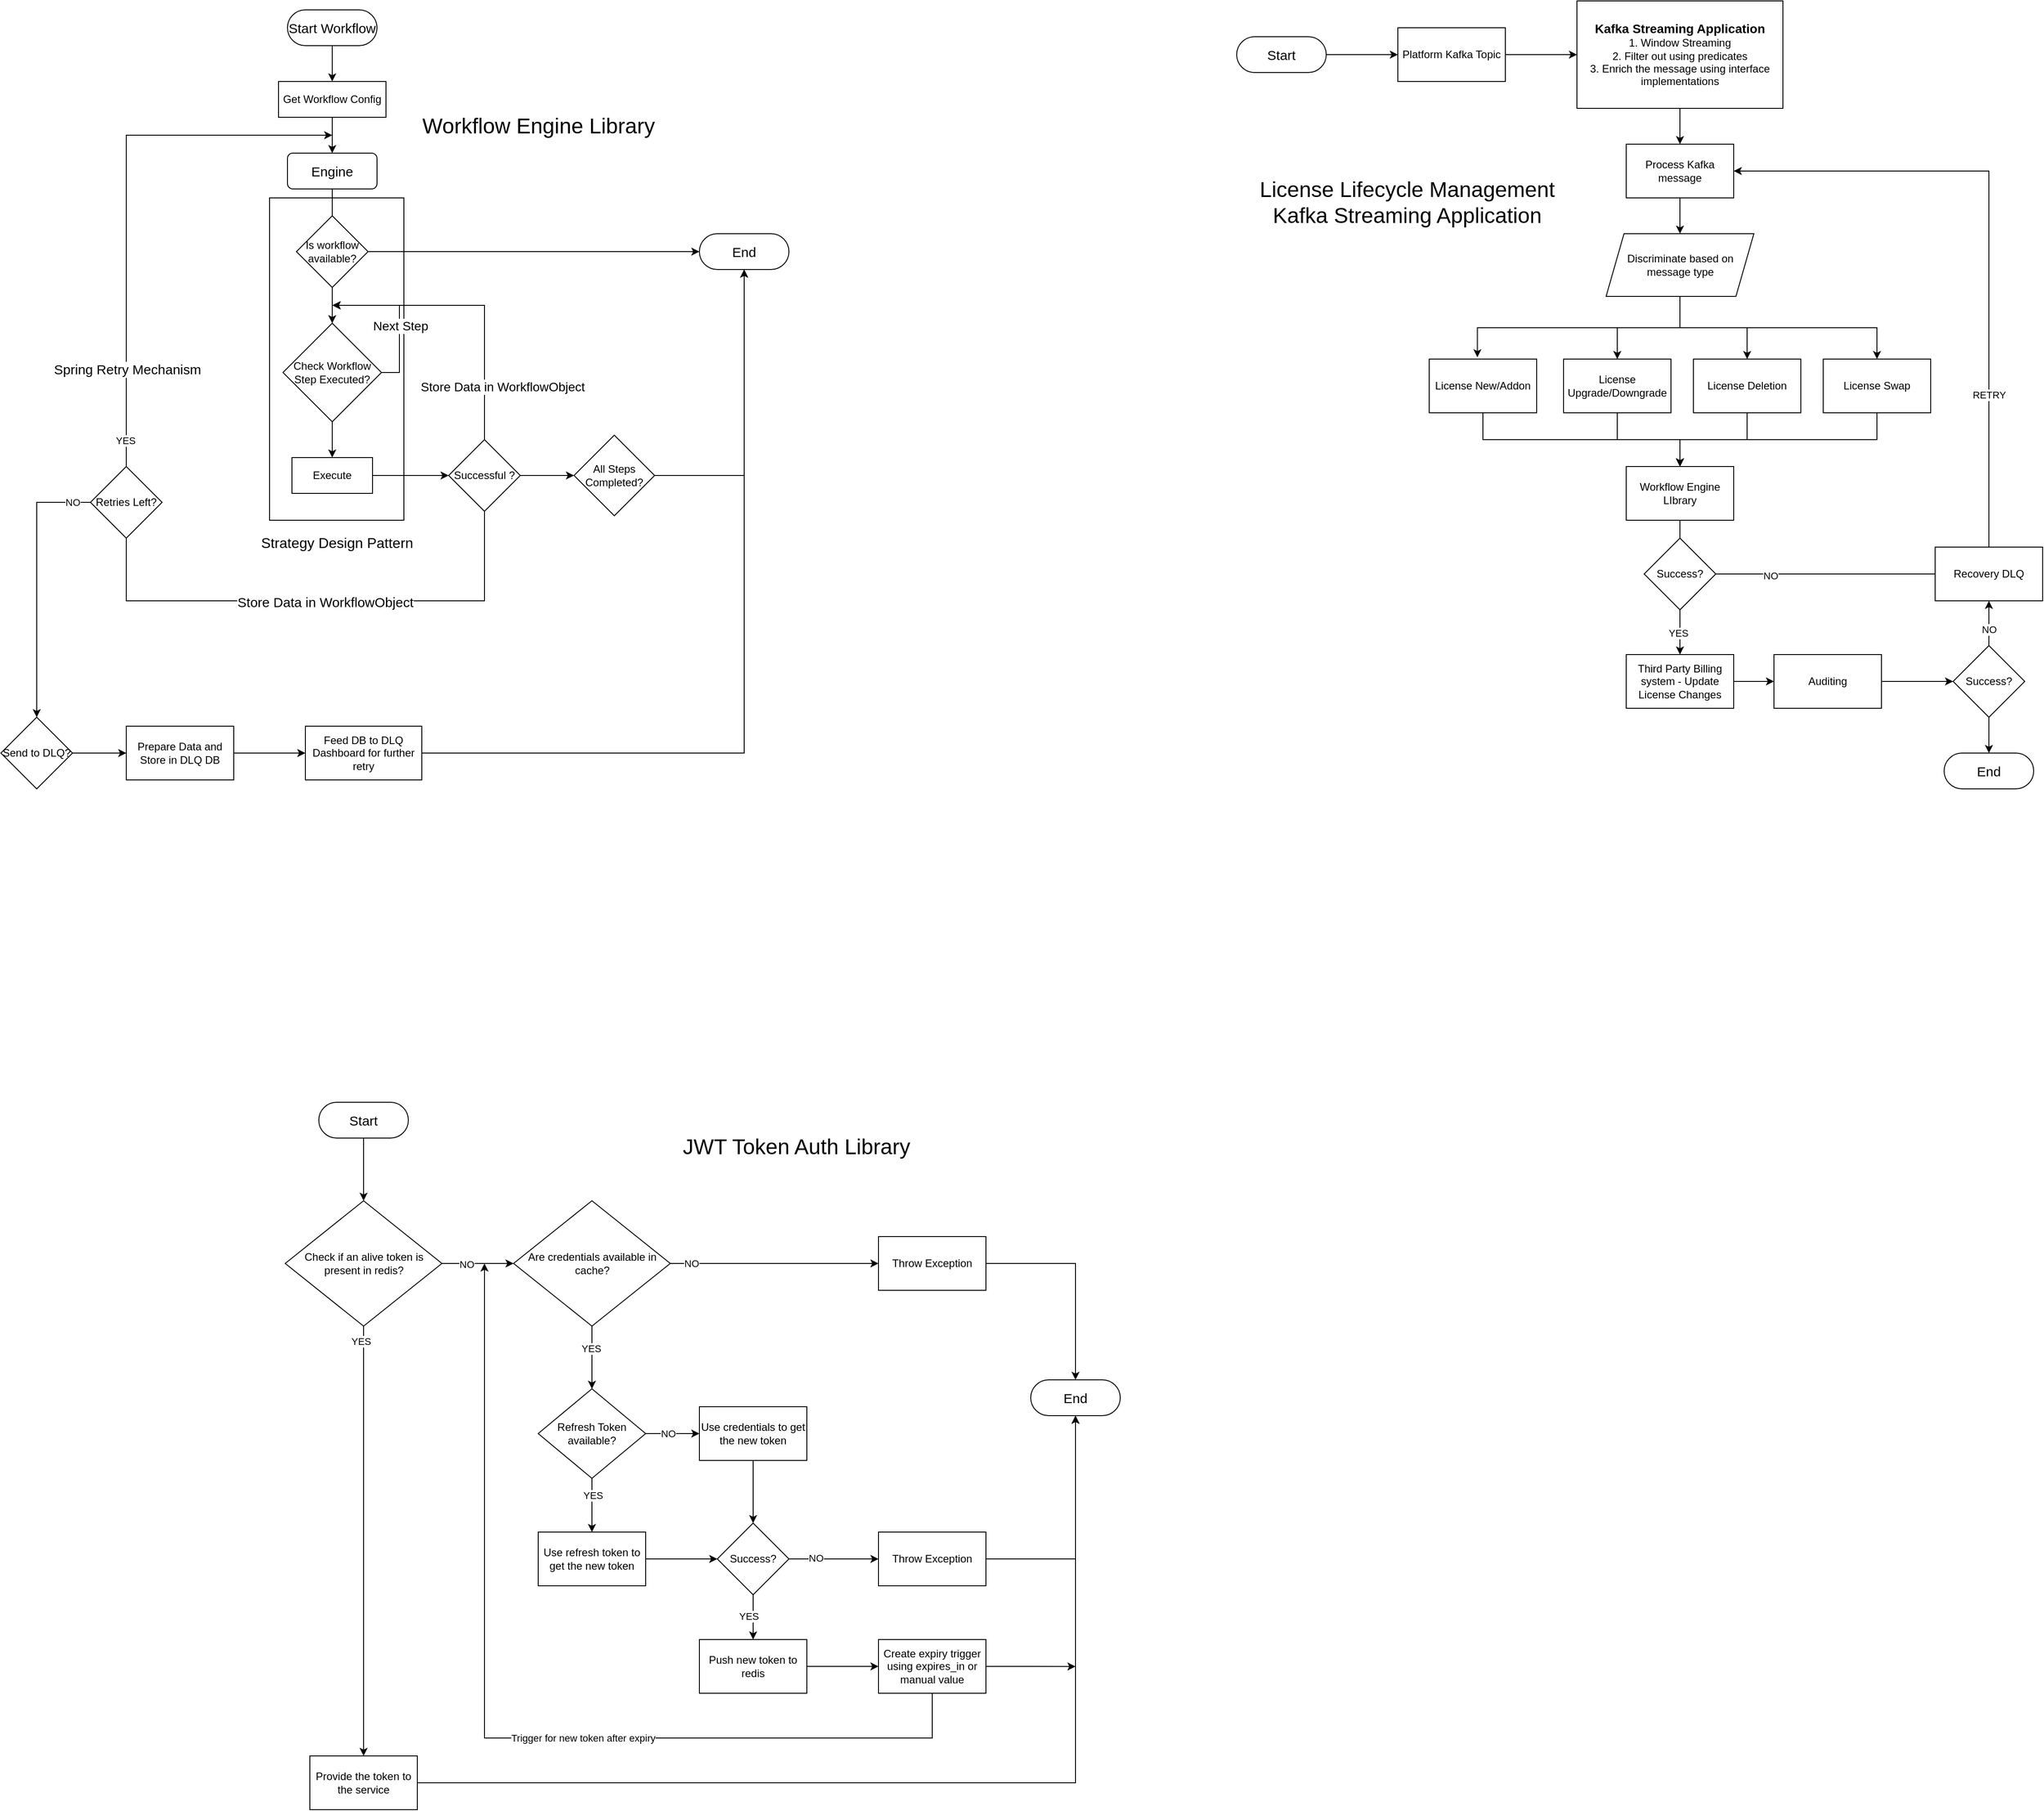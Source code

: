 <mxfile version="24.4.0" type="github">
  <diagram name="Page-1" id="J73xEGvbeloBa2jMlH-o">
    <mxGraphModel dx="2667" dy="1390" grid="1" gridSize="10" guides="1" tooltips="1" connect="1" arrows="1" fold="1" page="1" pageScale="1" pageWidth="850" pageHeight="1100" math="0" shadow="0">
      <root>
        <mxCell id="0" />
        <mxCell id="1" parent="0" />
        <mxCell id="0GhkC7T9ID0tLAnY2a1P-24" value="" style="rounded=0;whiteSpace=wrap;html=1;fillColor=#FFFFFF;" parent="1" vertex="1">
          <mxGeometry x="300" y="300" width="150" height="360" as="geometry" />
        </mxCell>
        <mxCell id="qgxbI171Fb-kcJdR1tKk-2" style="edgeStyle=orthogonalEdgeStyle;rounded=0;orthogonalLoop=1;jettySize=auto;html=1;fillColor=#FFFFFF;" parent="1" source="qgxbI171Fb-kcJdR1tKk-1" edge="1">
          <mxGeometry relative="1" as="geometry">
            <mxPoint x="370" y="350" as="targetPoint" />
          </mxGeometry>
        </mxCell>
        <mxCell id="qgxbI171Fb-kcJdR1tKk-1" value="Engine" style="rounded=1;whiteSpace=wrap;html=1;fillColor=#FFFFFF;fontSize=15;" parent="1" vertex="1">
          <mxGeometry x="320" y="250" width="100" height="40" as="geometry" />
        </mxCell>
        <mxCell id="0GhkC7T9ID0tLAnY2a1P-1" style="edgeStyle=orthogonalEdgeStyle;rounded=0;orthogonalLoop=1;jettySize=auto;html=1;exitX=0.5;exitY=1;exitDx=0;exitDy=0;fillColor=#FFFFFF;" parent="1" source="qgxbI171Fb-kcJdR1tKk-3" edge="1">
          <mxGeometry relative="1" as="geometry">
            <mxPoint x="370" y="440" as="targetPoint" />
          </mxGeometry>
        </mxCell>
        <mxCell id="0GhkC7T9ID0tLAnY2a1P-16" style="edgeStyle=orthogonalEdgeStyle;rounded=0;orthogonalLoop=1;jettySize=auto;html=1;exitX=1;exitY=0.5;exitDx=0;exitDy=0;entryX=0;entryY=0.5;entryDx=0;entryDy=0;fillColor=#FFFFFF;" parent="1" source="qgxbI171Fb-kcJdR1tKk-3" target="qgxbI171Fb-kcJdR1tKk-9" edge="1">
          <mxGeometry relative="1" as="geometry" />
        </mxCell>
        <mxCell id="qgxbI171Fb-kcJdR1tKk-3" value="Is workflow available?" style="rhombus;whiteSpace=wrap;html=1;fillColor=#FFFFFF;" parent="1" vertex="1">
          <mxGeometry x="330" y="320" width="80" height="80" as="geometry" />
        </mxCell>
        <mxCell id="qgxbI171Fb-kcJdR1tKk-5" style="edgeStyle=orthogonalEdgeStyle;rounded=0;orthogonalLoop=1;jettySize=auto;html=1;exitX=0.5;exitY=1;exitDx=0;exitDy=0;entryX=0.5;entryY=0;entryDx=0;entryDy=0;fillColor=#FFFFFF;" parent="1" source="qgxbI171Fb-kcJdR1tKk-6" target="qgxbI171Fb-kcJdR1tKk-1" edge="1">
          <mxGeometry relative="1" as="geometry" />
        </mxCell>
        <mxCell id="qgxbI171Fb-kcJdR1tKk-4" value="Start Workflow" style="rounded=1;whiteSpace=wrap;html=1;arcSize=50;fillColor=#FFFFFF;fontSize=15;" parent="1" vertex="1">
          <mxGeometry x="320" y="90" width="100" height="40" as="geometry" />
        </mxCell>
        <mxCell id="qgxbI171Fb-kcJdR1tKk-7" value="" style="edgeStyle=orthogonalEdgeStyle;rounded=0;orthogonalLoop=1;jettySize=auto;html=1;exitX=0.5;exitY=1;exitDx=0;exitDy=0;entryX=0.5;entryY=0;entryDx=0;entryDy=0;fillColor=#FFFFFF;" parent="1" source="qgxbI171Fb-kcJdR1tKk-4" target="qgxbI171Fb-kcJdR1tKk-6" edge="1">
          <mxGeometry relative="1" as="geometry">
            <mxPoint x="370" y="130" as="sourcePoint" />
            <mxPoint x="370" y="270" as="targetPoint" />
          </mxGeometry>
        </mxCell>
        <mxCell id="qgxbI171Fb-kcJdR1tKk-6" value="Get Workflow Config" style="rounded=0;whiteSpace=wrap;html=1;fillColor=#FFFFFF;" parent="1" vertex="1">
          <mxGeometry x="310" y="170" width="120" height="40" as="geometry" />
        </mxCell>
        <mxCell id="qgxbI171Fb-kcJdR1tKk-9" value="&lt;span style=&quot;color: rgb(0, 0, 0); font-size: 15px;&quot;&gt;End&lt;/span&gt;" style="rounded=1;whiteSpace=wrap;html=1;arcSize=50;fillColor=#FFFFFF;fontColor=#f3f1f1;strokeColor=#000000;" parent="1" vertex="1">
          <mxGeometry x="780" y="340" width="100" height="40" as="geometry" />
        </mxCell>
        <mxCell id="0GhkC7T9ID0tLAnY2a1P-7" value="" style="edgeStyle=orthogonalEdgeStyle;rounded=0;orthogonalLoop=1;jettySize=auto;html=1;fillColor=#FFFFFF;" parent="1" source="0GhkC7T9ID0tLAnY2a1P-3" target="0GhkC7T9ID0tLAnY2a1P-6" edge="1">
          <mxGeometry relative="1" as="geometry" />
        </mxCell>
        <mxCell id="0GhkC7T9ID0tLAnY2a1P-8" style="edgeStyle=orthogonalEdgeStyle;rounded=0;orthogonalLoop=1;jettySize=auto;html=1;exitX=1;exitY=0.5;exitDx=0;exitDy=0;fillColor=#FFFFFF;" parent="1" source="0GhkC7T9ID0tLAnY2a1P-3" edge="1">
          <mxGeometry relative="1" as="geometry">
            <mxPoint x="370" y="420" as="targetPoint" />
          </mxGeometry>
        </mxCell>
        <mxCell id="0GhkC7T9ID0tLAnY2a1P-9" value="Next Step" style="edgeLabel;html=1;align=center;verticalAlign=middle;resizable=0;points=[];fontSize=14;fillColor=#FFFFFF;" parent="0GhkC7T9ID0tLAnY2a1P-8" vertex="1" connectable="0">
          <mxGeometry x="-0.148" y="-1" relative="1" as="geometry">
            <mxPoint as="offset" />
          </mxGeometry>
        </mxCell>
        <mxCell id="0GhkC7T9ID0tLAnY2a1P-3" value="Check Workflow Step Executed?" style="rhombus;whiteSpace=wrap;html=1;fillColor=#FFFFFF;" parent="1" vertex="1">
          <mxGeometry x="315" y="440" width="110" height="110" as="geometry" />
        </mxCell>
        <mxCell id="0GhkC7T9ID0tLAnY2a1P-12" value="" style="edgeStyle=orthogonalEdgeStyle;rounded=0;orthogonalLoop=1;jettySize=auto;html=1;fillColor=#FFFFFF;" parent="1" source="0GhkC7T9ID0tLAnY2a1P-6" target="0GhkC7T9ID0tLAnY2a1P-11" edge="1">
          <mxGeometry relative="1" as="geometry" />
        </mxCell>
        <mxCell id="0GhkC7T9ID0tLAnY2a1P-6" value="Execute" style="whiteSpace=wrap;html=1;fillColor=#FFFFFF;" parent="1" vertex="1">
          <mxGeometry x="325" y="590" width="90" height="40" as="geometry" />
        </mxCell>
        <mxCell id="0GhkC7T9ID0tLAnY2a1P-13" style="edgeStyle=orthogonalEdgeStyle;rounded=0;orthogonalLoop=1;jettySize=auto;html=1;exitX=0.5;exitY=0;exitDx=0;exitDy=0;fillColor=#FFFFFF;" parent="1" source="0GhkC7T9ID0tLAnY2a1P-11" edge="1">
          <mxGeometry relative="1" as="geometry">
            <mxPoint x="370" y="420" as="targetPoint" />
            <Array as="points">
              <mxPoint x="540" y="420" />
              <mxPoint x="501" y="420" />
            </Array>
          </mxGeometry>
        </mxCell>
        <mxCell id="0GhkC7T9ID0tLAnY2a1P-20" value="Store Data in WorkflowObject" style="edgeLabel;html=1;align=center;verticalAlign=middle;resizable=0;points=[];fontSize=14;fillColor=#FFFFFF;" parent="0GhkC7T9ID0tLAnY2a1P-13" vertex="1" connectable="0">
          <mxGeometry x="-0.466" y="-2" relative="1" as="geometry">
            <mxPoint x="18" y="26" as="offset" />
          </mxGeometry>
        </mxCell>
        <mxCell id="0GhkC7T9ID0tLAnY2a1P-15" value="" style="edgeStyle=orthogonalEdgeStyle;rounded=0;orthogonalLoop=1;jettySize=auto;html=1;fillColor=#FFFFFF;" parent="1" source="0GhkC7T9ID0tLAnY2a1P-11" target="0GhkC7T9ID0tLAnY2a1P-14" edge="1">
          <mxGeometry relative="1" as="geometry" />
        </mxCell>
        <mxCell id="0GhkC7T9ID0tLAnY2a1P-18" style="edgeStyle=orthogonalEdgeStyle;rounded=0;orthogonalLoop=1;jettySize=auto;html=1;exitX=0.5;exitY=1;exitDx=0;exitDy=0;fillColor=#FFFFFF;" parent="1" source="0GhkC7T9ID0tLAnY2a1P-11" edge="1">
          <mxGeometry relative="1" as="geometry">
            <mxPoint x="370" y="230" as="targetPoint" />
            <Array as="points">
              <mxPoint x="540" y="750" />
              <mxPoint x="140" y="750" />
              <mxPoint x="140" y="230" />
            </Array>
          </mxGeometry>
        </mxCell>
        <mxCell id="0GhkC7T9ID0tLAnY2a1P-19" value="Spring Retry Mechanism" style="edgeLabel;html=1;align=center;verticalAlign=middle;resizable=0;points=[];fontSize=15;fillColor=#FFFFFF;" parent="0GhkC7T9ID0tLAnY2a1P-18" vertex="1" connectable="0">
          <mxGeometry x="0.215" y="-1" relative="1" as="geometry">
            <mxPoint as="offset" />
          </mxGeometry>
        </mxCell>
        <mxCell id="0GhkC7T9ID0tLAnY2a1P-31" value="YES" style="edgeLabel;html=1;align=center;verticalAlign=middle;resizable=0;points=[];fillColor=#FFFFFF;" parent="0GhkC7T9ID0tLAnY2a1P-18" vertex="1" connectable="0">
          <mxGeometry x="0.086" y="1" relative="1" as="geometry">
            <mxPoint as="offset" />
          </mxGeometry>
        </mxCell>
        <mxCell id="0GhkC7T9ID0tLAnY2a1P-11" value="Successful ?" style="rhombus;whiteSpace=wrap;html=1;fillColor=#FFFFFF;" parent="1" vertex="1">
          <mxGeometry x="500" y="570" width="80" height="80" as="geometry" />
        </mxCell>
        <mxCell id="0GhkC7T9ID0tLAnY2a1P-22" style="edgeStyle=orthogonalEdgeStyle;rounded=0;orthogonalLoop=1;jettySize=auto;html=1;exitX=1;exitY=0.5;exitDx=0;exitDy=0;entryX=0.5;entryY=1;entryDx=0;entryDy=0;fillColor=#FFFFFF;" parent="1" source="0GhkC7T9ID0tLAnY2a1P-14" target="qgxbI171Fb-kcJdR1tKk-9" edge="1">
          <mxGeometry relative="1" as="geometry" />
        </mxCell>
        <mxCell id="0GhkC7T9ID0tLAnY2a1P-14" value="All Steps Completed?" style="rhombus;whiteSpace=wrap;html=1;fillColor=#FFFFFF;" parent="1" vertex="1">
          <mxGeometry x="640" y="565" width="90" height="90" as="geometry" />
        </mxCell>
        <mxCell id="0GhkC7T9ID0tLAnY2a1P-21" value="Store Data in WorkflowObject" style="edgeLabel;html=1;align=center;verticalAlign=middle;resizable=0;points=[];fontSize=15;fillColor=#FFFFFF;" parent="1" vertex="1" connectable="0">
          <mxGeometry x="350.004" y="749.998" as="geometry">
            <mxPoint x="12" y="1" as="offset" />
          </mxGeometry>
        </mxCell>
        <mxCell id="0GhkC7T9ID0tLAnY2a1P-26" value="Strategy Design Pattern" style="text;html=1;align=center;verticalAlign=middle;resizable=0;points=[];autosize=1;strokeColor=none;fillColor=#FFFFFF;fontSize=16;" parent="1" vertex="1">
          <mxGeometry x="280" y="670" width="190" height="30" as="geometry" />
        </mxCell>
        <mxCell id="0GhkC7T9ID0tLAnY2a1P-34" value="" style="edgeStyle=orthogonalEdgeStyle;rounded=0;orthogonalLoop=1;jettySize=auto;html=1;fillColor=#FFFFFF;" parent="1" source="0GhkC7T9ID0tLAnY2a1P-30" target="0GhkC7T9ID0tLAnY2a1P-33" edge="1">
          <mxGeometry relative="1" as="geometry" />
        </mxCell>
        <mxCell id="0GhkC7T9ID0tLAnY2a1P-36" value="NO" style="edgeLabel;html=1;align=center;verticalAlign=middle;resizable=0;points=[];fillColor=#FFFFFF;" parent="0GhkC7T9ID0tLAnY2a1P-34" vertex="1" connectable="0">
          <mxGeometry x="-0.685" y="3" relative="1" as="geometry">
            <mxPoint x="27" y="-3" as="offset" />
          </mxGeometry>
        </mxCell>
        <mxCell id="0GhkC7T9ID0tLAnY2a1P-30" value="Retries Left?" style="rhombus;whiteSpace=wrap;html=1;fillColor=#FFFFFF;" parent="1" vertex="1">
          <mxGeometry x="100" y="600" width="80" height="80" as="geometry" />
        </mxCell>
        <mxCell id="0GhkC7T9ID0tLAnY2a1P-38" value="" style="edgeStyle=orthogonalEdgeStyle;rounded=0;orthogonalLoop=1;jettySize=auto;html=1;fillColor=#FFFFFF;" parent="1" source="0GhkC7T9ID0tLAnY2a1P-33" target="0GhkC7T9ID0tLAnY2a1P-37" edge="1">
          <mxGeometry relative="1" as="geometry" />
        </mxCell>
        <mxCell id="0GhkC7T9ID0tLAnY2a1P-33" value="Send to DLQ?" style="rhombus;whiteSpace=wrap;html=1;fillColor=#FFFFFF;" parent="1" vertex="1">
          <mxGeometry y="880" width="80" height="80" as="geometry" />
        </mxCell>
        <mxCell id="0GhkC7T9ID0tLAnY2a1P-40" value="" style="edgeStyle=orthogonalEdgeStyle;rounded=0;orthogonalLoop=1;jettySize=auto;html=1;fillColor=#FFFFFF;" parent="1" source="0GhkC7T9ID0tLAnY2a1P-37" target="0GhkC7T9ID0tLAnY2a1P-39" edge="1">
          <mxGeometry relative="1" as="geometry" />
        </mxCell>
        <mxCell id="0GhkC7T9ID0tLAnY2a1P-37" value="Prepare Data and Store in DLQ DB" style="whiteSpace=wrap;html=1;fillColor=#FFFFFF;" parent="1" vertex="1">
          <mxGeometry x="140" y="890" width="120" height="60" as="geometry" />
        </mxCell>
        <mxCell id="0GhkC7T9ID0tLAnY2a1P-41" style="edgeStyle=orthogonalEdgeStyle;rounded=0;orthogonalLoop=1;jettySize=auto;html=1;exitX=1;exitY=0.5;exitDx=0;exitDy=0;entryX=0.5;entryY=1;entryDx=0;entryDy=0;fillColor=#FFFFFF;" parent="1" source="0GhkC7T9ID0tLAnY2a1P-39" target="qgxbI171Fb-kcJdR1tKk-9" edge="1">
          <mxGeometry relative="1" as="geometry" />
        </mxCell>
        <mxCell id="0GhkC7T9ID0tLAnY2a1P-39" value="Feed DB to DLQ Dashboard for further retry" style="whiteSpace=wrap;html=1;fillColor=#FFFFFF;" parent="1" vertex="1">
          <mxGeometry x="340" y="890" width="130" height="60" as="geometry" />
        </mxCell>
        <mxCell id="SzXvujYz9sRse_-V-6nx-1" value="&lt;font style=&quot;font-size: 24px;&quot;&gt;Workflow Engine Library&lt;/font&gt;" style="text;html=1;align=center;verticalAlign=middle;resizable=0;points=[];autosize=1;strokeColor=none;fillColor=#FFFFFF;" vertex="1" parent="1">
          <mxGeometry x="460" y="200" width="280" height="40" as="geometry" />
        </mxCell>
        <mxCell id="SzXvujYz9sRse_-V-6nx-6" style="edgeStyle=orthogonalEdgeStyle;rounded=0;orthogonalLoop=1;jettySize=auto;html=1;exitX=1;exitY=0.5;exitDx=0;exitDy=0;fillColor=#FFFFFF;" edge="1" parent="1" source="SzXvujYz9sRse_-V-6nx-2" target="SzXvujYz9sRse_-V-6nx-5">
          <mxGeometry relative="1" as="geometry" />
        </mxCell>
        <mxCell id="SzXvujYz9sRse_-V-6nx-2" value="Start" style="rounded=1;whiteSpace=wrap;html=1;arcSize=50;fillColor=#FFFFFF;fontSize=15;" vertex="1" parent="1">
          <mxGeometry x="1380" y="120" width="100" height="40" as="geometry" />
        </mxCell>
        <mxCell id="SzXvujYz9sRse_-V-6nx-8" value="" style="edgeStyle=orthogonalEdgeStyle;rounded=0;orthogonalLoop=1;jettySize=auto;html=1;fillColor=#FFFFFF;" edge="1" parent="1" source="SzXvujYz9sRse_-V-6nx-5" target="SzXvujYz9sRse_-V-6nx-7">
          <mxGeometry relative="1" as="geometry" />
        </mxCell>
        <mxCell id="SzXvujYz9sRse_-V-6nx-5" value="Platform Kafka Topic" style="rounded=0;whiteSpace=wrap;html=1;fillColor=#FFFFFF;" vertex="1" parent="1">
          <mxGeometry x="1560" y="110" width="120" height="60" as="geometry" />
        </mxCell>
        <mxCell id="SzXvujYz9sRse_-V-6nx-10" value="" style="edgeStyle=orthogonalEdgeStyle;rounded=0;orthogonalLoop=1;jettySize=auto;html=1;fillColor=#FFFFFF;" edge="1" parent="1" source="SzXvujYz9sRse_-V-6nx-7" target="SzXvujYz9sRse_-V-6nx-9">
          <mxGeometry relative="1" as="geometry" />
        </mxCell>
        <mxCell id="SzXvujYz9sRse_-V-6nx-7" value="&lt;b&gt;&lt;font style=&quot;font-size: 14px;&quot;&gt;Kafka Streaming Application&lt;/font&gt;&lt;/b&gt;&lt;div&gt;1. Window Streaming&lt;/div&gt;&lt;div&gt;2. Filter out using predicates&lt;/div&gt;&lt;div&gt;3. Enrich the message using interface implementations&lt;/div&gt;" style="whiteSpace=wrap;html=1;rounded=0;fillColor=#FFFFFF;" vertex="1" parent="1">
          <mxGeometry x="1760" y="80" width="230" height="120" as="geometry" />
        </mxCell>
        <mxCell id="SzXvujYz9sRse_-V-6nx-12" value="" style="edgeStyle=orthogonalEdgeStyle;rounded=0;orthogonalLoop=1;jettySize=auto;html=1;fillColor=#FFFFFF;" edge="1" parent="1" source="SzXvujYz9sRse_-V-6nx-9" target="SzXvujYz9sRse_-V-6nx-11">
          <mxGeometry relative="1" as="geometry" />
        </mxCell>
        <mxCell id="SzXvujYz9sRse_-V-6nx-9" value="Process Kafka message" style="whiteSpace=wrap;html=1;rounded=0;fillColor=#FFFFFF;" vertex="1" parent="1">
          <mxGeometry x="1815" y="240" width="120" height="60" as="geometry" />
        </mxCell>
        <mxCell id="SzXvujYz9sRse_-V-6nx-13" style="edgeStyle=orthogonalEdgeStyle;rounded=0;orthogonalLoop=1;jettySize=auto;html=1;exitX=0.5;exitY=1;exitDx=0;exitDy=0;entryX=0.448;entryY=-0.033;entryDx=0;entryDy=0;entryPerimeter=0;fillColor=#FFFFFF;" edge="1" parent="1" source="SzXvujYz9sRse_-V-6nx-11" target="SzXvujYz9sRse_-V-6nx-14">
          <mxGeometry relative="1" as="geometry">
            <mxPoint x="1580" y="480" as="targetPoint" />
          </mxGeometry>
        </mxCell>
        <mxCell id="SzXvujYz9sRse_-V-6nx-18" style="edgeStyle=orthogonalEdgeStyle;rounded=0;orthogonalLoop=1;jettySize=auto;html=1;exitX=0.5;exitY=1;exitDx=0;exitDy=0;entryX=0.5;entryY=0;entryDx=0;entryDy=0;fillColor=#FFFFFF;" edge="1" parent="1" source="SzXvujYz9sRse_-V-6nx-11" target="SzXvujYz9sRse_-V-6nx-15">
          <mxGeometry relative="1" as="geometry" />
        </mxCell>
        <mxCell id="SzXvujYz9sRse_-V-6nx-19" style="edgeStyle=orthogonalEdgeStyle;rounded=0;orthogonalLoop=1;jettySize=auto;html=1;exitX=0.5;exitY=1;exitDx=0;exitDy=0;entryX=0.5;entryY=0;entryDx=0;entryDy=0;fillColor=#FFFFFF;" edge="1" parent="1" source="SzXvujYz9sRse_-V-6nx-11" target="SzXvujYz9sRse_-V-6nx-16">
          <mxGeometry relative="1" as="geometry" />
        </mxCell>
        <mxCell id="SzXvujYz9sRse_-V-6nx-20" style="edgeStyle=orthogonalEdgeStyle;rounded=0;orthogonalLoop=1;jettySize=auto;html=1;exitX=0.5;exitY=1;exitDx=0;exitDy=0;entryX=0.5;entryY=0;entryDx=0;entryDy=0;fillColor=#FFFFFF;" edge="1" parent="1" source="SzXvujYz9sRse_-V-6nx-11" target="SzXvujYz9sRse_-V-6nx-17">
          <mxGeometry relative="1" as="geometry" />
        </mxCell>
        <mxCell id="SzXvujYz9sRse_-V-6nx-11" value="Discriminate based on message type" style="shape=parallelogram;perimeter=parallelogramPerimeter;whiteSpace=wrap;html=1;fixedSize=1;rounded=0;fillColor=#FFFFFF;" vertex="1" parent="1">
          <mxGeometry x="1792.5" y="340" width="165" height="70" as="geometry" />
        </mxCell>
        <mxCell id="SzXvujYz9sRse_-V-6nx-22" style="edgeStyle=orthogonalEdgeStyle;rounded=0;orthogonalLoop=1;jettySize=auto;html=1;exitX=0.5;exitY=1;exitDx=0;exitDy=0;fillColor=#FFFFFF;" edge="1" parent="1" source="SzXvujYz9sRse_-V-6nx-14" target="SzXvujYz9sRse_-V-6nx-21">
          <mxGeometry relative="1" as="geometry" />
        </mxCell>
        <mxCell id="SzXvujYz9sRse_-V-6nx-14" value="License New/Addon" style="whiteSpace=wrap;html=1;rounded=0;fillColor=#FFFFFF;" vertex="1" parent="1">
          <mxGeometry x="1595" y="480" width="120" height="60" as="geometry" />
        </mxCell>
        <mxCell id="SzXvujYz9sRse_-V-6nx-23" style="edgeStyle=orthogonalEdgeStyle;rounded=0;orthogonalLoop=1;jettySize=auto;html=1;exitX=0.5;exitY=1;exitDx=0;exitDy=0;entryX=0.5;entryY=0;entryDx=0;entryDy=0;fillColor=#FFFFFF;" edge="1" parent="1" source="SzXvujYz9sRse_-V-6nx-15" target="SzXvujYz9sRse_-V-6nx-21">
          <mxGeometry relative="1" as="geometry" />
        </mxCell>
        <mxCell id="SzXvujYz9sRse_-V-6nx-15" value="License Upgrade/Downgrade" style="whiteSpace=wrap;html=1;rounded=0;fillColor=#FFFFFF;" vertex="1" parent="1">
          <mxGeometry x="1745" y="480" width="120" height="60" as="geometry" />
        </mxCell>
        <mxCell id="SzXvujYz9sRse_-V-6nx-24" style="edgeStyle=orthogonalEdgeStyle;rounded=0;orthogonalLoop=1;jettySize=auto;html=1;exitX=0.5;exitY=1;exitDx=0;exitDy=0;entryX=0.5;entryY=0;entryDx=0;entryDy=0;fillColor=#FFFFFF;" edge="1" parent="1" source="SzXvujYz9sRse_-V-6nx-16" target="SzXvujYz9sRse_-V-6nx-21">
          <mxGeometry relative="1" as="geometry" />
        </mxCell>
        <mxCell id="SzXvujYz9sRse_-V-6nx-16" value="License Deletion" style="whiteSpace=wrap;html=1;rounded=0;fillColor=#FFFFFF;" vertex="1" parent="1">
          <mxGeometry x="1890" y="480" width="120" height="60" as="geometry" />
        </mxCell>
        <mxCell id="SzXvujYz9sRse_-V-6nx-25" style="edgeStyle=orthogonalEdgeStyle;rounded=0;orthogonalLoop=1;jettySize=auto;html=1;exitX=0.5;exitY=1;exitDx=0;exitDy=0;entryX=0.5;entryY=0;entryDx=0;entryDy=0;fillColor=#FFFFFF;" edge="1" parent="1" source="SzXvujYz9sRse_-V-6nx-17" target="SzXvujYz9sRse_-V-6nx-21">
          <mxGeometry relative="1" as="geometry" />
        </mxCell>
        <mxCell id="SzXvujYz9sRse_-V-6nx-17" value="License Swap" style="whiteSpace=wrap;html=1;rounded=0;fillColor=#FFFFFF;" vertex="1" parent="1">
          <mxGeometry x="2035" y="480" width="120" height="60" as="geometry" />
        </mxCell>
        <mxCell id="SzXvujYz9sRse_-V-6nx-28" value="" style="edgeStyle=orthogonalEdgeStyle;rounded=0;orthogonalLoop=1;jettySize=auto;html=1;fillColor=#FFFFFF;" edge="1" parent="1" source="SzXvujYz9sRse_-V-6nx-21" target="SzXvujYz9sRse_-V-6nx-27">
          <mxGeometry relative="1" as="geometry" />
        </mxCell>
        <mxCell id="SzXvujYz9sRse_-V-6nx-30" value="YES" style="edgeLabel;html=1;align=center;verticalAlign=middle;resizable=0;points=[];fillColor=#FFFFFF;" vertex="1" connectable="0" parent="SzXvujYz9sRse_-V-6nx-28">
          <mxGeometry x="0.671" y="-2" relative="1" as="geometry">
            <mxPoint as="offset" />
          </mxGeometry>
        </mxCell>
        <mxCell id="SzXvujYz9sRse_-V-6nx-21" value="Workflow Engine LIbrary" style="whiteSpace=wrap;html=1;rounded=0;fillColor=#FFFFFF;" vertex="1" parent="1">
          <mxGeometry x="1815" y="600" width="120" height="60" as="geometry" />
        </mxCell>
        <mxCell id="SzXvujYz9sRse_-V-6nx-37" value="" style="edgeStyle=orthogonalEdgeStyle;rounded=0;orthogonalLoop=1;jettySize=auto;html=1;fillColor=#FFFFFF;" edge="1" parent="1" source="SzXvujYz9sRse_-V-6nx-27" target="SzXvujYz9sRse_-V-6nx-36">
          <mxGeometry relative="1" as="geometry" />
        </mxCell>
        <mxCell id="SzXvujYz9sRse_-V-6nx-27" value="Third Party Billing system - Update License Changes" style="whiteSpace=wrap;html=1;rounded=0;fillColor=#FFFFFF;" vertex="1" parent="1">
          <mxGeometry x="1815" y="810" width="120" height="60" as="geometry" />
        </mxCell>
        <mxCell id="SzXvujYz9sRse_-V-6nx-31" style="edgeStyle=orthogonalEdgeStyle;rounded=0;orthogonalLoop=1;jettySize=auto;html=1;exitX=1;exitY=0.5;exitDx=0;exitDy=0;entryX=1;entryY=0.5;entryDx=0;entryDy=0;fillColor=#FFFFFF;" edge="1" parent="1" source="SzXvujYz9sRse_-V-6nx-29" target="SzXvujYz9sRse_-V-6nx-9">
          <mxGeometry relative="1" as="geometry">
            <Array as="points">
              <mxPoint x="2220" y="720" />
              <mxPoint x="2220" y="270" />
            </Array>
          </mxGeometry>
        </mxCell>
        <mxCell id="SzXvujYz9sRse_-V-6nx-32" value="NO" style="edgeLabel;html=1;align=center;verticalAlign=middle;resizable=0;points=[];fillColor=#FFFFFF;" vertex="1" connectable="0" parent="SzXvujYz9sRse_-V-6nx-31">
          <mxGeometry x="-0.881" y="-2" relative="1" as="geometry">
            <mxPoint x="-1" as="offset" />
          </mxGeometry>
        </mxCell>
        <mxCell id="SzXvujYz9sRse_-V-6nx-33" value="RETRY" style="edgeLabel;html=1;align=center;verticalAlign=middle;resizable=0;points=[];fillColor=#FFFFFF;" vertex="1" connectable="0" parent="SzXvujYz9sRse_-V-6nx-31">
          <mxGeometry x="-0.691" y="1" relative="1" as="geometry">
            <mxPoint x="144" y="-199" as="offset" />
          </mxGeometry>
        </mxCell>
        <mxCell id="SzXvujYz9sRse_-V-6nx-29" value="Success?" style="rhombus;whiteSpace=wrap;html=1;fillColor=#FFFFFF;" vertex="1" parent="1">
          <mxGeometry x="1835" y="680" width="80" height="80" as="geometry" />
        </mxCell>
        <mxCell id="SzXvujYz9sRse_-V-6nx-34" value="Recovery DLQ" style="rounded=0;whiteSpace=wrap;html=1;fillColor=#FFFFFF;" vertex="1" parent="1">
          <mxGeometry x="2160" y="690" width="120" height="60" as="geometry" />
        </mxCell>
        <mxCell id="SzXvujYz9sRse_-V-6nx-39" style="edgeStyle=orthogonalEdgeStyle;rounded=0;orthogonalLoop=1;jettySize=auto;html=1;exitX=1;exitY=0.5;exitDx=0;exitDy=0;entryX=0;entryY=0.5;entryDx=0;entryDy=0;fillColor=#FFFFFF;" edge="1" parent="1" source="SzXvujYz9sRse_-V-6nx-36" target="SzXvujYz9sRse_-V-6nx-38">
          <mxGeometry relative="1" as="geometry" />
        </mxCell>
        <mxCell id="SzXvujYz9sRse_-V-6nx-36" value="Auditing" style="whiteSpace=wrap;html=1;rounded=0;fillColor=#FFFFFF;" vertex="1" parent="1">
          <mxGeometry x="1980" y="810" width="120" height="60" as="geometry" />
        </mxCell>
        <mxCell id="SzXvujYz9sRse_-V-6nx-40" style="edgeStyle=orthogonalEdgeStyle;rounded=0;orthogonalLoop=1;jettySize=auto;html=1;exitX=0.5;exitY=0;exitDx=0;exitDy=0;entryX=0.5;entryY=1;entryDx=0;entryDy=0;fillColor=#FFFFFF;" edge="1" parent="1" source="SzXvujYz9sRse_-V-6nx-38" target="SzXvujYz9sRse_-V-6nx-34">
          <mxGeometry relative="1" as="geometry" />
        </mxCell>
        <mxCell id="SzXvujYz9sRse_-V-6nx-41" value="NO" style="edgeLabel;html=1;align=center;verticalAlign=middle;resizable=0;points=[];fillColor=#FFFFFF;" vertex="1" connectable="0" parent="SzXvujYz9sRse_-V-6nx-40">
          <mxGeometry x="-0.282" y="5" relative="1" as="geometry">
            <mxPoint x="5" as="offset" />
          </mxGeometry>
        </mxCell>
        <mxCell id="SzXvujYz9sRse_-V-6nx-43" value="" style="edgeStyle=orthogonalEdgeStyle;rounded=0;orthogonalLoop=1;jettySize=auto;html=1;entryX=0.5;entryY=0;entryDx=0;entryDy=0;fillColor=#FFFFFF;" edge="1" parent="1" source="SzXvujYz9sRse_-V-6nx-38" target="SzXvujYz9sRse_-V-6nx-44">
          <mxGeometry relative="1" as="geometry">
            <mxPoint x="2220" y="910" as="targetPoint" />
          </mxGeometry>
        </mxCell>
        <mxCell id="SzXvujYz9sRse_-V-6nx-38" value="Success?" style="rhombus;whiteSpace=wrap;html=1;fillColor=#FFFFFF;" vertex="1" parent="1">
          <mxGeometry x="2180" y="800" width="80" height="80" as="geometry" />
        </mxCell>
        <mxCell id="SzXvujYz9sRse_-V-6nx-44" value="End" style="rounded=1;whiteSpace=wrap;html=1;arcSize=50;fillColor=#FFFFFF;fontSize=15;" vertex="1" parent="1">
          <mxGeometry x="2170" y="920" width="100" height="40" as="geometry" />
        </mxCell>
        <mxCell id="SzXvujYz9sRse_-V-6nx-45" value="&lt;font style=&quot;font-size: 24px;&quot;&gt;License Lifecycle Management&lt;/font&gt;&lt;div&gt;&lt;font style=&quot;font-size: 24px;&quot;&gt;Kafka Streaming Application&lt;/font&gt;&lt;/div&gt;" style="text;html=1;align=center;verticalAlign=middle;resizable=0;points=[];autosize=1;strokeColor=none;fillColor=#FFFFFF;" vertex="1" parent="1">
          <mxGeometry x="1395" y="270" width="350" height="70" as="geometry" />
        </mxCell>
        <mxCell id="SzXvujYz9sRse_-V-6nx-48" style="edgeStyle=orthogonalEdgeStyle;rounded=0;orthogonalLoop=1;jettySize=auto;html=1;exitX=0.5;exitY=1;exitDx=0;exitDy=0;entryX=0.5;entryY=0;entryDx=0;entryDy=0;fillColor=#FFFFFF;" edge="1" parent="1" source="SzXvujYz9sRse_-V-6nx-46" target="SzXvujYz9sRse_-V-6nx-47">
          <mxGeometry relative="1" as="geometry" />
        </mxCell>
        <mxCell id="SzXvujYz9sRse_-V-6nx-46" value="Start" style="rounded=1;whiteSpace=wrap;html=1;arcSize=50;fillColor=#FFFFFF;fontSize=15;" vertex="1" parent="1">
          <mxGeometry x="355" y="1310" width="100" height="40" as="geometry" />
        </mxCell>
        <mxCell id="SzXvujYz9sRse_-V-6nx-51" value="" style="edgeStyle=orthogonalEdgeStyle;rounded=0;orthogonalLoop=1;jettySize=auto;html=1;fillColor=#FFFFFF;" edge="1" parent="1" source="SzXvujYz9sRse_-V-6nx-47" target="SzXvujYz9sRse_-V-6nx-50">
          <mxGeometry relative="1" as="geometry" />
        </mxCell>
        <mxCell id="SzXvujYz9sRse_-V-6nx-52" value="NO" style="edgeLabel;html=1;align=center;verticalAlign=middle;resizable=0;points=[];fillColor=#FFFFFF;" vertex="1" connectable="0" parent="SzXvujYz9sRse_-V-6nx-51">
          <mxGeometry x="-0.327" y="-1" relative="1" as="geometry">
            <mxPoint as="offset" />
          </mxGeometry>
        </mxCell>
        <mxCell id="SzXvujYz9sRse_-V-6nx-58" value="" style="edgeStyle=orthogonalEdgeStyle;rounded=0;orthogonalLoop=1;jettySize=auto;html=1;fillColor=#FFFFFF;" edge="1" parent="1" source="SzXvujYz9sRse_-V-6nx-47" target="SzXvujYz9sRse_-V-6nx-57">
          <mxGeometry relative="1" as="geometry" />
        </mxCell>
        <mxCell id="SzXvujYz9sRse_-V-6nx-60" value="YES" style="edgeLabel;html=1;align=center;verticalAlign=middle;resizable=0;points=[];fillColor=#FFFFFF;" vertex="1" connectable="0" parent="SzXvujYz9sRse_-V-6nx-58">
          <mxGeometry x="-0.929" y="-3" relative="1" as="geometry">
            <mxPoint as="offset" />
          </mxGeometry>
        </mxCell>
        <mxCell id="SzXvujYz9sRse_-V-6nx-47" value="Check if an alive token is present in redis?" style="rhombus;whiteSpace=wrap;html=1;fillColor=#FFFFFF;" vertex="1" parent="1">
          <mxGeometry x="317.5" y="1420" width="175" height="140" as="geometry" />
        </mxCell>
        <mxCell id="SzXvujYz9sRse_-V-6nx-54" value="" style="edgeStyle=orthogonalEdgeStyle;rounded=0;orthogonalLoop=1;jettySize=auto;html=1;fillColor=#FFFFFF;" edge="1" parent="1" source="SzXvujYz9sRse_-V-6nx-50" target="SzXvujYz9sRse_-V-6nx-53">
          <mxGeometry relative="1" as="geometry">
            <Array as="points">
              <mxPoint x="790" y="1490" />
              <mxPoint x="790" y="1490" />
            </Array>
          </mxGeometry>
        </mxCell>
        <mxCell id="SzXvujYz9sRse_-V-6nx-61" value="NO" style="edgeLabel;html=1;align=center;verticalAlign=middle;resizable=0;points=[];fillColor=#FFFFFF;" vertex="1" connectable="0" parent="SzXvujYz9sRse_-V-6nx-54">
          <mxGeometry x="-0.222" y="-3" relative="1" as="geometry">
            <mxPoint x="-67" y="-3" as="offset" />
          </mxGeometry>
        </mxCell>
        <mxCell id="SzXvujYz9sRse_-V-6nx-64" value="" style="edgeStyle=orthogonalEdgeStyle;rounded=0;orthogonalLoop=1;jettySize=auto;html=1;fillColor=#FFFFFF;" edge="1" parent="1" source="SzXvujYz9sRse_-V-6nx-50" target="SzXvujYz9sRse_-V-6nx-63">
          <mxGeometry relative="1" as="geometry" />
        </mxCell>
        <mxCell id="SzXvujYz9sRse_-V-6nx-65" value="YES" style="edgeLabel;html=1;align=center;verticalAlign=middle;resizable=0;points=[];fillColor=#FFFFFF;" vertex="1" connectable="0" parent="SzXvujYz9sRse_-V-6nx-64">
          <mxGeometry x="-0.302" y="-1" relative="1" as="geometry">
            <mxPoint as="offset" />
          </mxGeometry>
        </mxCell>
        <mxCell id="SzXvujYz9sRse_-V-6nx-50" value="Are credentials available in cache?" style="rhombus;whiteSpace=wrap;html=1;fillColor=#FFFFFF;" vertex="1" parent="1">
          <mxGeometry x="572.5" y="1420" width="175" height="140" as="geometry" />
        </mxCell>
        <mxCell id="SzXvujYz9sRse_-V-6nx-56" style="edgeStyle=orthogonalEdgeStyle;rounded=0;orthogonalLoop=1;jettySize=auto;html=1;exitX=1;exitY=0.5;exitDx=0;exitDy=0;entryX=0.5;entryY=0;entryDx=0;entryDy=0;fillColor=#FFFFFF;" edge="1" parent="1" source="SzXvujYz9sRse_-V-6nx-53" target="SzXvujYz9sRse_-V-6nx-55">
          <mxGeometry relative="1" as="geometry" />
        </mxCell>
        <mxCell id="SzXvujYz9sRse_-V-6nx-53" value="Throw Exception" style="whiteSpace=wrap;html=1;fillColor=#FFFFFF;" vertex="1" parent="1">
          <mxGeometry x="980" y="1460" width="120" height="60" as="geometry" />
        </mxCell>
        <mxCell id="SzXvujYz9sRse_-V-6nx-55" value="&lt;span style=&quot;color: rgb(0, 0, 0); font-size: 15px;&quot;&gt;End&lt;/span&gt;" style="rounded=1;whiteSpace=wrap;html=1;arcSize=50;fillColor=#FFFFFF;fontColor=#f3f1f1;" vertex="1" parent="1">
          <mxGeometry x="1150" y="1620" width="100" height="40" as="geometry" />
        </mxCell>
        <mxCell id="SzXvujYz9sRse_-V-6nx-59" style="edgeStyle=orthogonalEdgeStyle;rounded=0;orthogonalLoop=1;jettySize=auto;html=1;exitX=1;exitY=0.5;exitDx=0;exitDy=0;entryX=0.5;entryY=1;entryDx=0;entryDy=0;fillColor=#FFFFFF;" edge="1" parent="1" source="SzXvujYz9sRse_-V-6nx-57" target="SzXvujYz9sRse_-V-6nx-55">
          <mxGeometry relative="1" as="geometry">
            <Array as="points">
              <mxPoint x="465" y="2070" />
              <mxPoint x="1200" y="2070" />
            </Array>
          </mxGeometry>
        </mxCell>
        <mxCell id="SzXvujYz9sRse_-V-6nx-57" value="Provide the token to the service" style="whiteSpace=wrap;html=1;fillColor=#FFFFFF;" vertex="1" parent="1">
          <mxGeometry x="345" y="2040" width="120" height="60" as="geometry" />
        </mxCell>
        <mxCell id="SzXvujYz9sRse_-V-6nx-67" value="" style="edgeStyle=orthogonalEdgeStyle;rounded=0;orthogonalLoop=1;jettySize=auto;html=1;fillColor=#FFFFFF;" edge="1" parent="1" source="SzXvujYz9sRse_-V-6nx-63" target="SzXvujYz9sRse_-V-6nx-66">
          <mxGeometry relative="1" as="geometry" />
        </mxCell>
        <mxCell id="SzXvujYz9sRse_-V-6nx-70" value="YES" style="edgeLabel;html=1;align=center;verticalAlign=middle;resizable=0;points=[];fillColor=#FFFFFF;" vertex="1" connectable="0" parent="SzXvujYz9sRse_-V-6nx-67">
          <mxGeometry x="-0.359" y="1" relative="1" as="geometry">
            <mxPoint as="offset" />
          </mxGeometry>
        </mxCell>
        <mxCell id="SzXvujYz9sRse_-V-6nx-69" value="" style="edgeStyle=orthogonalEdgeStyle;rounded=0;orthogonalLoop=1;jettySize=auto;html=1;fillColor=#FFFFFF;" edge="1" parent="1" source="SzXvujYz9sRse_-V-6nx-63" target="SzXvujYz9sRse_-V-6nx-68">
          <mxGeometry relative="1" as="geometry">
            <Array as="points">
              <mxPoint x="750" y="1680" />
              <mxPoint x="750" y="1680" />
            </Array>
          </mxGeometry>
        </mxCell>
        <mxCell id="SzXvujYz9sRse_-V-6nx-71" value="NO" style="edgeLabel;html=1;align=center;verticalAlign=middle;resizable=0;points=[];fillColor=#FFFFFF;" vertex="1" connectable="0" parent="SzXvujYz9sRse_-V-6nx-69">
          <mxGeometry x="-0.178" relative="1" as="geometry">
            <mxPoint as="offset" />
          </mxGeometry>
        </mxCell>
        <mxCell id="SzXvujYz9sRse_-V-6nx-63" value="Refresh Token available?" style="rhombus;whiteSpace=wrap;html=1;fillColor=#FFFFFF;" vertex="1" parent="1">
          <mxGeometry x="600" y="1630" width="120" height="100" as="geometry" />
        </mxCell>
        <mxCell id="SzXvujYz9sRse_-V-6nx-74" style="edgeStyle=orthogonalEdgeStyle;rounded=0;orthogonalLoop=1;jettySize=auto;html=1;exitX=1;exitY=0.5;exitDx=0;exitDy=0;entryX=0;entryY=0.5;entryDx=0;entryDy=0;fillColor=#FFFFFF;" edge="1" parent="1" source="SzXvujYz9sRse_-V-6nx-66" target="SzXvujYz9sRse_-V-6nx-72">
          <mxGeometry relative="1" as="geometry" />
        </mxCell>
        <mxCell id="SzXvujYz9sRse_-V-6nx-66" value="Use refresh token to get the new token" style="whiteSpace=wrap;html=1;fillColor=#FFFFFF;" vertex="1" parent="1">
          <mxGeometry x="600" y="1790" width="120" height="60" as="geometry" />
        </mxCell>
        <mxCell id="SzXvujYz9sRse_-V-6nx-73" value="" style="edgeStyle=orthogonalEdgeStyle;rounded=0;orthogonalLoop=1;jettySize=auto;html=1;fillColor=#FFFFFF;" edge="1" parent="1" source="SzXvujYz9sRse_-V-6nx-68" target="SzXvujYz9sRse_-V-6nx-72">
          <mxGeometry relative="1" as="geometry" />
        </mxCell>
        <mxCell id="SzXvujYz9sRse_-V-6nx-68" value="&lt;br&gt;&lt;span style=&quot;color: rgb(0, 0, 0); font-family: Helvetica; font-size: 12px; font-style: normal; font-variant-ligatures: normal; font-variant-caps: normal; font-weight: 400; letter-spacing: normal; orphans: 2; text-align: center; text-indent: 0px; text-transform: none; widows: 2; word-spacing: 0px; -webkit-text-stroke-width: 0px; white-space: normal; background-color: rgb(251, 251, 251); text-decoration-thickness: initial; text-decoration-style: initial; text-decoration-color: initial; display: inline !important; float: none;&quot;&gt;Use credentials to get the new token&lt;/span&gt;&lt;div&gt;&lt;br/&gt;&lt;/div&gt;" style="whiteSpace=wrap;html=1;fillColor=#FFFFFF;" vertex="1" parent="1">
          <mxGeometry x="780" y="1650" width="120" height="60" as="geometry" />
        </mxCell>
        <mxCell id="SzXvujYz9sRse_-V-6nx-76" value="" style="edgeStyle=orthogonalEdgeStyle;rounded=0;orthogonalLoop=1;jettySize=auto;html=1;fillColor=#FFFFFF;" edge="1" parent="1" source="SzXvujYz9sRse_-V-6nx-72" target="SzXvujYz9sRse_-V-6nx-75">
          <mxGeometry relative="1" as="geometry" />
        </mxCell>
        <mxCell id="SzXvujYz9sRse_-V-6nx-86" value="NO" style="edgeLabel;html=1;align=center;verticalAlign=middle;resizable=0;points=[];fillColor=#FFFFFF;" vertex="1" connectable="0" parent="SzXvujYz9sRse_-V-6nx-76">
          <mxGeometry x="-0.409" y="1" relative="1" as="geometry">
            <mxPoint as="offset" />
          </mxGeometry>
        </mxCell>
        <mxCell id="SzXvujYz9sRse_-V-6nx-79" value="" style="edgeStyle=orthogonalEdgeStyle;rounded=0;orthogonalLoop=1;jettySize=auto;html=1;fillColor=#FFFFFF;" edge="1" parent="1" source="SzXvujYz9sRse_-V-6nx-72" target="SzXvujYz9sRse_-V-6nx-78">
          <mxGeometry relative="1" as="geometry" />
        </mxCell>
        <mxCell id="SzXvujYz9sRse_-V-6nx-85" value="YES" style="edgeLabel;html=1;align=center;verticalAlign=middle;resizable=0;points=[];fillColor=#FFFFFF;" vertex="1" connectable="0" parent="SzXvujYz9sRse_-V-6nx-79">
          <mxGeometry x="-0.069" y="-5" relative="1" as="geometry">
            <mxPoint as="offset" />
          </mxGeometry>
        </mxCell>
        <mxCell id="SzXvujYz9sRse_-V-6nx-72" value="Success?" style="rhombus;whiteSpace=wrap;html=1;fillColor=#FFFFFF;" vertex="1" parent="1">
          <mxGeometry x="800" y="1780" width="80" height="80" as="geometry" />
        </mxCell>
        <mxCell id="SzXvujYz9sRse_-V-6nx-77" style="edgeStyle=orthogonalEdgeStyle;rounded=0;orthogonalLoop=1;jettySize=auto;html=1;exitX=1;exitY=0.5;exitDx=0;exitDy=0;entryX=0.5;entryY=1;entryDx=0;entryDy=0;fillColor=#FFFFFF;" edge="1" parent="1" source="SzXvujYz9sRse_-V-6nx-75" target="SzXvujYz9sRse_-V-6nx-55">
          <mxGeometry relative="1" as="geometry" />
        </mxCell>
        <mxCell id="SzXvujYz9sRse_-V-6nx-75" value="Throw Exception" style="whiteSpace=wrap;html=1;fillColor=#FFFFFF;" vertex="1" parent="1">
          <mxGeometry x="980" y="1790" width="120" height="60" as="geometry" />
        </mxCell>
        <mxCell id="SzXvujYz9sRse_-V-6nx-81" value="" style="edgeStyle=orthogonalEdgeStyle;rounded=0;orthogonalLoop=1;jettySize=auto;html=1;fillColor=#FFFFFF;" edge="1" parent="1" source="SzXvujYz9sRse_-V-6nx-78" target="SzXvujYz9sRse_-V-6nx-80">
          <mxGeometry relative="1" as="geometry" />
        </mxCell>
        <mxCell id="SzXvujYz9sRse_-V-6nx-78" value="Push new token to redis" style="whiteSpace=wrap;html=1;fillColor=#FFFFFF;" vertex="1" parent="1">
          <mxGeometry x="780" y="1910" width="120" height="60" as="geometry" />
        </mxCell>
        <mxCell id="SzXvujYz9sRse_-V-6nx-82" style="edgeStyle=orthogonalEdgeStyle;rounded=0;orthogonalLoop=1;jettySize=auto;html=1;exitX=1;exitY=0.5;exitDx=0;exitDy=0;fillColor=#FFFFFF;" edge="1" parent="1" source="SzXvujYz9sRse_-V-6nx-80">
          <mxGeometry relative="1" as="geometry">
            <mxPoint x="1200" y="1940.176" as="targetPoint" />
          </mxGeometry>
        </mxCell>
        <mxCell id="SzXvujYz9sRse_-V-6nx-83" style="edgeStyle=orthogonalEdgeStyle;rounded=0;orthogonalLoop=1;jettySize=auto;html=1;exitX=0.5;exitY=1;exitDx=0;exitDy=0;fillColor=#FFFFFF;" edge="1" parent="1" source="SzXvujYz9sRse_-V-6nx-80">
          <mxGeometry relative="1" as="geometry">
            <mxPoint x="540" y="1490" as="targetPoint" />
            <Array as="points">
              <mxPoint x="1040" y="2020" />
              <mxPoint x="540" y="2020" />
            </Array>
          </mxGeometry>
        </mxCell>
        <mxCell id="SzXvujYz9sRse_-V-6nx-84" value="Trigger for new token after expiry" style="edgeLabel;html=1;align=center;verticalAlign=middle;resizable=0;points=[];fillColor=#FFFFFF;" vertex="1" connectable="0" parent="SzXvujYz9sRse_-V-6nx-83">
          <mxGeometry x="-0.563" y="3" relative="1" as="geometry">
            <mxPoint x="-204" y="-3" as="offset" />
          </mxGeometry>
        </mxCell>
        <mxCell id="SzXvujYz9sRse_-V-6nx-80" value="Create expiry trigger using expires_in or manual value" style="whiteSpace=wrap;html=1;fillColor=#FFFFFF;" vertex="1" parent="1">
          <mxGeometry x="980" y="1910" width="120" height="60" as="geometry" />
        </mxCell>
        <mxCell id="SzXvujYz9sRse_-V-6nx-87" value="&lt;span style=&quot;font-size: 24px;&quot;&gt;JWT Token Auth Library&lt;/span&gt;" style="text;html=1;align=center;verticalAlign=middle;resizable=0;points=[];autosize=1;strokeColor=none;fillColor=#FFFFFF;" vertex="1" parent="1">
          <mxGeometry x="747.5" y="1340" width="280" height="40" as="geometry" />
        </mxCell>
      </root>
    </mxGraphModel>
  </diagram>
</mxfile>
